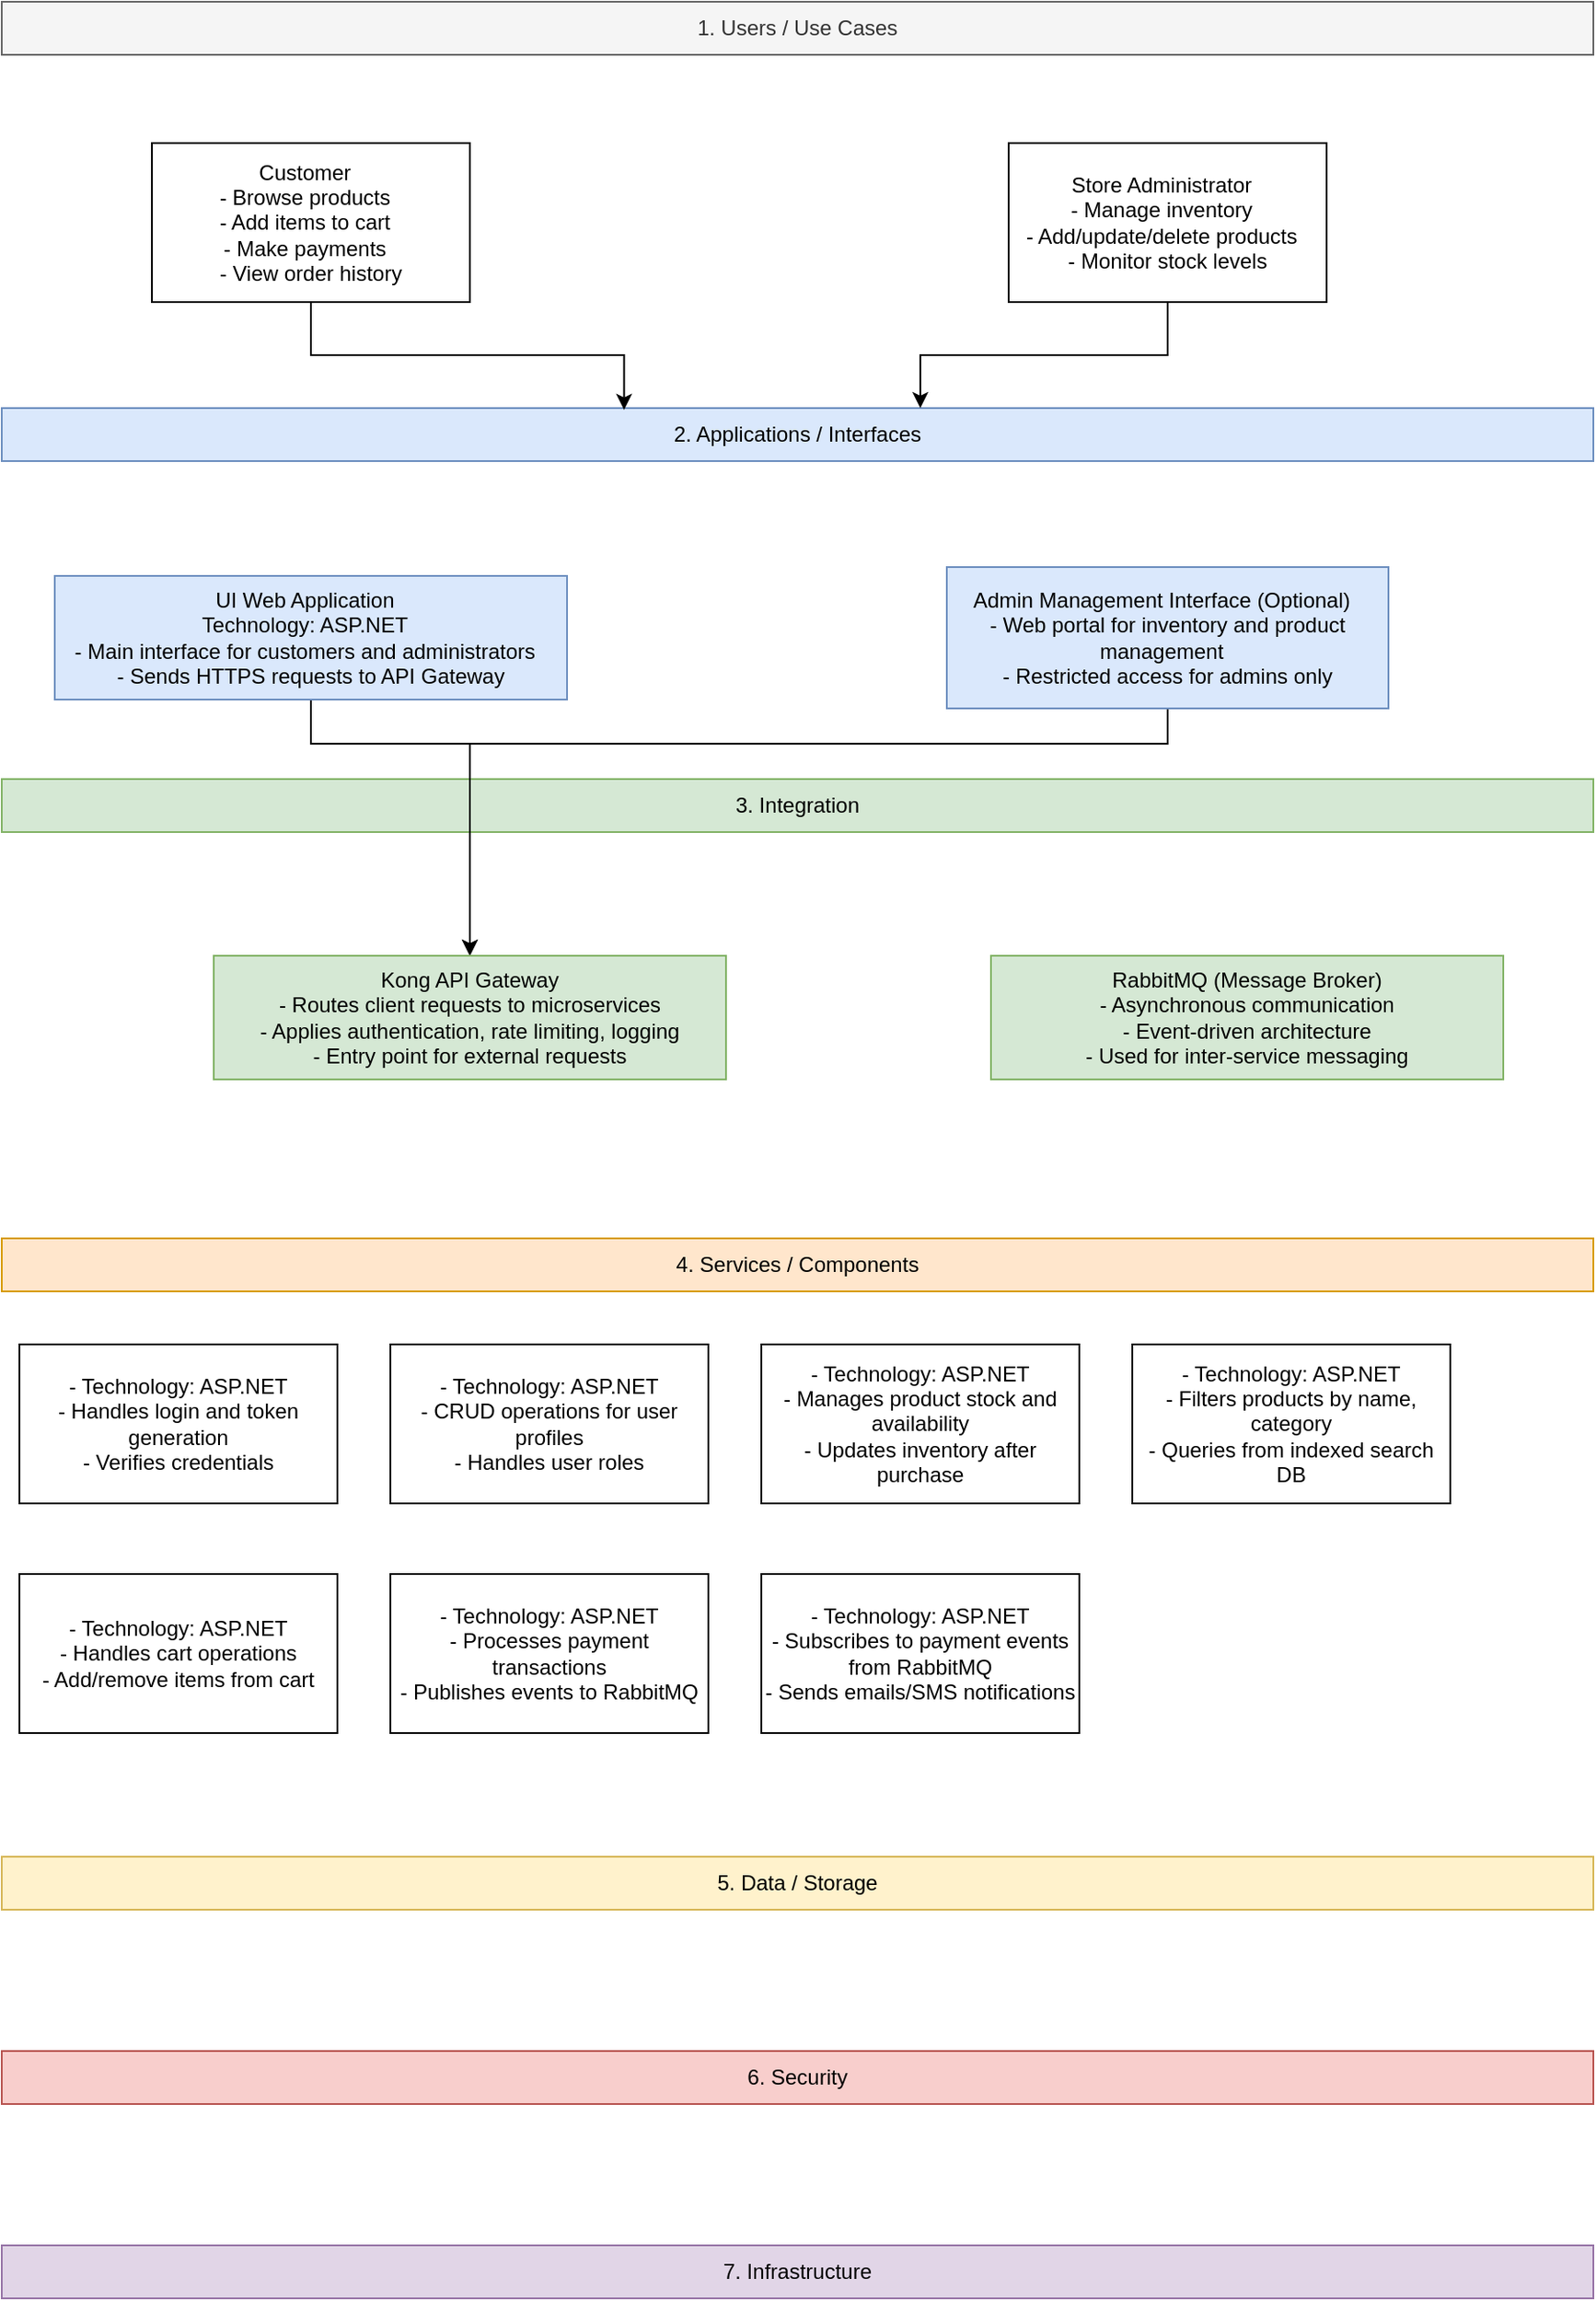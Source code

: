 <mxfile version="28.0.4">
  <diagram name="Página-1" id="i13byZTgKiIOev3eByZY">
    <mxGraphModel dx="1382" dy="758" grid="1" gridSize="10" guides="1" tooltips="1" connect="1" arrows="1" fold="1" page="1" pageScale="1" pageWidth="827" pageHeight="1169" math="0" shadow="0">
      <root>
        <mxCell id="0" />
        <mxCell id="1" parent="0" />
        <mxCell id="Bn-3ERYPzrL__islP2Uy-1" value="1. Users / Use Cases" style="rounded=0;whiteSpace=wrap;html=1;fillColor=#f5f5f5;fontColor=#333333;strokeColor=#666666;" parent="1" vertex="1">
          <mxGeometry x="80" y="80" width="901" height="30" as="geometry" />
        </mxCell>
        <mxCell id="Bn-3ERYPzrL__islP2Uy-2" value="&lt;div&gt;2. Applications / Interfaces&lt;/div&gt;" style="rounded=0;whiteSpace=wrap;html=1;fillColor=#dae8fc;strokeColor=#6c8ebf;" parent="1" vertex="1">
          <mxGeometry x="80" y="310" width="901" height="30" as="geometry" />
        </mxCell>
        <mxCell id="Bn-3ERYPzrL__islP2Uy-3" value="&lt;div&gt;3. Integration&lt;/div&gt;" style="rounded=0;whiteSpace=wrap;html=1;fillColor=#d5e8d4;strokeColor=#82b366;" parent="1" vertex="1">
          <mxGeometry x="80" y="520" width="901" height="30" as="geometry" />
        </mxCell>
        <mxCell id="Bn-3ERYPzrL__islP2Uy-4" value="5. Data / Storage" style="rounded=0;whiteSpace=wrap;html=1;fillColor=#fff2cc;strokeColor=#d6b656;" parent="1" vertex="1">
          <mxGeometry x="80" y="1130" width="901" height="30" as="geometry" />
        </mxCell>
        <mxCell id="Bn-3ERYPzrL__islP2Uy-5" value="4. Services / Components" style="rounded=0;whiteSpace=wrap;html=1;fillColor=#ffe6cc;strokeColor=#d79b00;" parent="1" vertex="1">
          <mxGeometry x="80" y="780" width="901" height="30" as="geometry" />
        </mxCell>
        <mxCell id="Bn-3ERYPzrL__islP2Uy-6" value="6. Security" style="rounded=0;whiteSpace=wrap;html=1;fillColor=#f8cecc;strokeColor=#b85450;" parent="1" vertex="1">
          <mxGeometry x="80" y="1240" width="901" height="30" as="geometry" />
        </mxCell>
        <mxCell id="Bn-3ERYPzrL__islP2Uy-7" value="7. Infrastructure" style="rounded=0;whiteSpace=wrap;html=1;fillColor=#e1d5e7;strokeColor=#9673a6;" parent="1" vertex="1">
          <mxGeometry x="80" y="1350" width="901" height="30" as="geometry" />
        </mxCell>
        <mxCell id="mHhzqrUSUbGw9TSnwTTk-6" style="edgeStyle=orthogonalEdgeStyle;rounded=0;orthogonalLoop=1;jettySize=auto;html=1;entryX=0.391;entryY=0.033;entryDx=0;entryDy=0;entryPerimeter=0;" edge="1" parent="1" source="mHhzqrUSUbGw9TSnwTTk-1" target="Bn-3ERYPzrL__islP2Uy-2">
          <mxGeometry relative="1" as="geometry" />
        </mxCell>
        <mxCell id="mHhzqrUSUbGw9TSnwTTk-1" value="&lt;div&gt;Customer&amp;nbsp;&amp;nbsp;&lt;/div&gt;&lt;div&gt;- Browse products&amp;nbsp;&amp;nbsp;&lt;/div&gt;&lt;div&gt;- Add items to cart&amp;nbsp;&amp;nbsp;&lt;/div&gt;&lt;div&gt;- Make payments&amp;nbsp;&amp;nbsp;&lt;/div&gt;&lt;div&gt;- View order history&lt;/div&gt;" style="whiteSpace=wrap;html=1;" vertex="1" parent="1">
          <mxGeometry x="165" y="160" width="180" height="90" as="geometry" />
        </mxCell>
        <mxCell id="mHhzqrUSUbGw9TSnwTTk-7" style="edgeStyle=orthogonalEdgeStyle;rounded=0;orthogonalLoop=1;jettySize=auto;html=1;exitX=0.5;exitY=1;exitDx=0;exitDy=0;" edge="1" parent="1" source="mHhzqrUSUbGw9TSnwTTk-2">
          <mxGeometry relative="1" as="geometry">
            <mxPoint x="600" y="310" as="targetPoint" />
            <Array as="points">
              <mxPoint x="740" y="280" />
              <mxPoint x="600" y="280" />
              <mxPoint x="600" y="310" />
            </Array>
          </mxGeometry>
        </mxCell>
        <mxCell id="mHhzqrUSUbGw9TSnwTTk-2" value="&lt;div&gt;Store Administrator&amp;nbsp;&amp;nbsp;&lt;/div&gt;&lt;div&gt;- Manage inventory&amp;nbsp;&amp;nbsp;&lt;/div&gt;&lt;div&gt;- Add/update/delete products&amp;nbsp;&amp;nbsp;&lt;/div&gt;&lt;div&gt;- Monitor stock levels&lt;/div&gt;" style="whiteSpace=wrap;html=1;" vertex="1" parent="1">
          <mxGeometry x="650" y="160" width="180" height="90" as="geometry" />
        </mxCell>
        <mxCell id="mHhzqrUSUbGw9TSnwTTk-10" style="edgeStyle=orthogonalEdgeStyle;rounded=0;orthogonalLoop=1;jettySize=auto;html=1;" edge="1" parent="1" source="mHhzqrUSUbGw9TSnwTTk-3" target="mHhzqrUSUbGw9TSnwTTk-8">
          <mxGeometry relative="1" as="geometry">
            <Array as="points">
              <mxPoint x="255" y="500" />
              <mxPoint x="345" y="500" />
            </Array>
          </mxGeometry>
        </mxCell>
        <mxCell id="mHhzqrUSUbGw9TSnwTTk-3" value="&lt;div&gt;UI Web Application&amp;nbsp;&amp;nbsp;&lt;/div&gt;&lt;div&gt;Technology: ASP.NET&amp;nbsp;&amp;nbsp;&lt;/div&gt;&lt;div&gt;- Main interface for customers and administrators&amp;nbsp;&amp;nbsp;&lt;/div&gt;&lt;div&gt;- Sends HTTPS requests to API Gateway&lt;/div&gt;" style="whiteSpace=wrap;html=1;fillColor=#dae8fc;strokeColor=#6c8ebf;" vertex="1" parent="1">
          <mxGeometry x="110" y="405" width="290" height="70" as="geometry" />
        </mxCell>
        <mxCell id="mHhzqrUSUbGw9TSnwTTk-11" style="edgeStyle=orthogonalEdgeStyle;rounded=0;orthogonalLoop=1;jettySize=auto;html=1;" edge="1" parent="1" source="mHhzqrUSUbGw9TSnwTTk-4" target="mHhzqrUSUbGw9TSnwTTk-8">
          <mxGeometry relative="1" as="geometry">
            <Array as="points">
              <mxPoint x="740" y="500" />
              <mxPoint x="345" y="500" />
            </Array>
          </mxGeometry>
        </mxCell>
        <mxCell id="mHhzqrUSUbGw9TSnwTTk-4" value="&lt;div&gt;Admin Management Interface (Optional)&amp;nbsp;&amp;nbsp;&lt;/div&gt;&lt;div&gt;- Web portal for inventory and product management&amp;nbsp;&amp;nbsp;&lt;/div&gt;&lt;div&gt;- Restricted access for admins only&lt;/div&gt;" style="whiteSpace=wrap;html=1;fillColor=#dae8fc;strokeColor=#6c8ebf;" vertex="1" parent="1">
          <mxGeometry x="615" y="400" width="250" height="80" as="geometry" />
        </mxCell>
        <mxCell id="mHhzqrUSUbGw9TSnwTTk-8" value="&lt;div&gt;Kong API Gateway&lt;/div&gt;&lt;div&gt;- Routes client requests to microservices&lt;/div&gt;&lt;div&gt;- Applies authentication, rate limiting, logging&lt;/div&gt;&lt;div&gt;- Entry point for external requests&lt;/div&gt;" style="whiteSpace=wrap;html=1;fillColor=#d5e8d4;strokeColor=#82b366;" vertex="1" parent="1">
          <mxGeometry x="200" y="620" width="290" height="70" as="geometry" />
        </mxCell>
        <mxCell id="mHhzqrUSUbGw9TSnwTTk-9" value="&lt;div&gt;RabbitMQ (Message Broker)&lt;/div&gt;&lt;div&gt;- Asynchronous communication&lt;/div&gt;&lt;div&gt;- Event-driven architecture&lt;/div&gt;&lt;div&gt;- Used for inter-service messaging&lt;/div&gt;" style="whiteSpace=wrap;html=1;fillColor=#d5e8d4;strokeColor=#82b366;" vertex="1" parent="1">
          <mxGeometry x="640" y="620" width="290" height="70" as="geometry" />
        </mxCell>
        <mxCell id="mHhzqrUSUbGw9TSnwTTk-12" value="&lt;div&gt;- Technology: ASP.NET&lt;/div&gt;&lt;div&gt;- Handles login and token generation&lt;/div&gt;&lt;div&gt;- Verifies credentials&lt;/div&gt;" style="whiteSpace=wrap;html=1;" vertex="1" parent="1">
          <mxGeometry x="90" y="840" width="180" height="90" as="geometry" />
        </mxCell>
        <mxCell id="mHhzqrUSUbGw9TSnwTTk-13" value="&lt;div&gt;- Technology: ASP.NET&lt;/div&gt;&lt;div&gt;- CRUD operations for user profiles&lt;/div&gt;&lt;div&gt;- Handles user roles&lt;/div&gt;" style="whiteSpace=wrap;html=1;" vertex="1" parent="1">
          <mxGeometry x="300" y="840" width="180" height="90" as="geometry" />
        </mxCell>
        <mxCell id="mHhzqrUSUbGw9TSnwTTk-14" value="&lt;div&gt;- Technology: ASP.NET&lt;/div&gt;&lt;div&gt;- Manages product stock and availability&lt;/div&gt;&lt;div&gt;- Updates inventory after purchase&lt;/div&gt;" style="whiteSpace=wrap;html=1;" vertex="1" parent="1">
          <mxGeometry x="510" y="840" width="180" height="90" as="geometry" />
        </mxCell>
        <mxCell id="mHhzqrUSUbGw9TSnwTTk-15" value="&lt;div&gt;- Technology: ASP.NET&lt;/div&gt;&lt;div&gt;- Filters products by name, category&lt;/div&gt;&lt;div&gt;- Queries from indexed search DB&lt;/div&gt;" style="whiteSpace=wrap;html=1;" vertex="1" parent="1">
          <mxGeometry x="720" y="840" width="180" height="90" as="geometry" />
        </mxCell>
        <mxCell id="mHhzqrUSUbGw9TSnwTTk-16" value="&lt;div&gt;- Technology: ASP.NET&lt;/div&gt;&lt;div&gt;- Handles cart operations&lt;/div&gt;&lt;div&gt;- Add/remove items from cart&lt;/div&gt;" style="whiteSpace=wrap;html=1;" vertex="1" parent="1">
          <mxGeometry x="90" y="970" width="180" height="90" as="geometry" />
        </mxCell>
        <mxCell id="mHhzqrUSUbGw9TSnwTTk-17" value="&lt;div&gt;- Technology: ASP.NET&lt;/div&gt;&lt;div&gt;- Processes payment transactions&lt;/div&gt;&lt;div&gt;- Publishes events to RabbitMQ&lt;/div&gt;" style="whiteSpace=wrap;html=1;" vertex="1" parent="1">
          <mxGeometry x="300" y="970" width="180" height="90" as="geometry" />
        </mxCell>
        <mxCell id="mHhzqrUSUbGw9TSnwTTk-18" value="&lt;div&gt;- Technology: ASP.NET&lt;/div&gt;&lt;div&gt;- Subscribes to payment events from RabbitMQ&lt;/div&gt;&lt;div&gt;- Sends emails/SMS notifications&lt;/div&gt;" style="whiteSpace=wrap;html=1;" vertex="1" parent="1">
          <mxGeometry x="510" y="970" width="180" height="90" as="geometry" />
        </mxCell>
      </root>
    </mxGraphModel>
  </diagram>
</mxfile>
